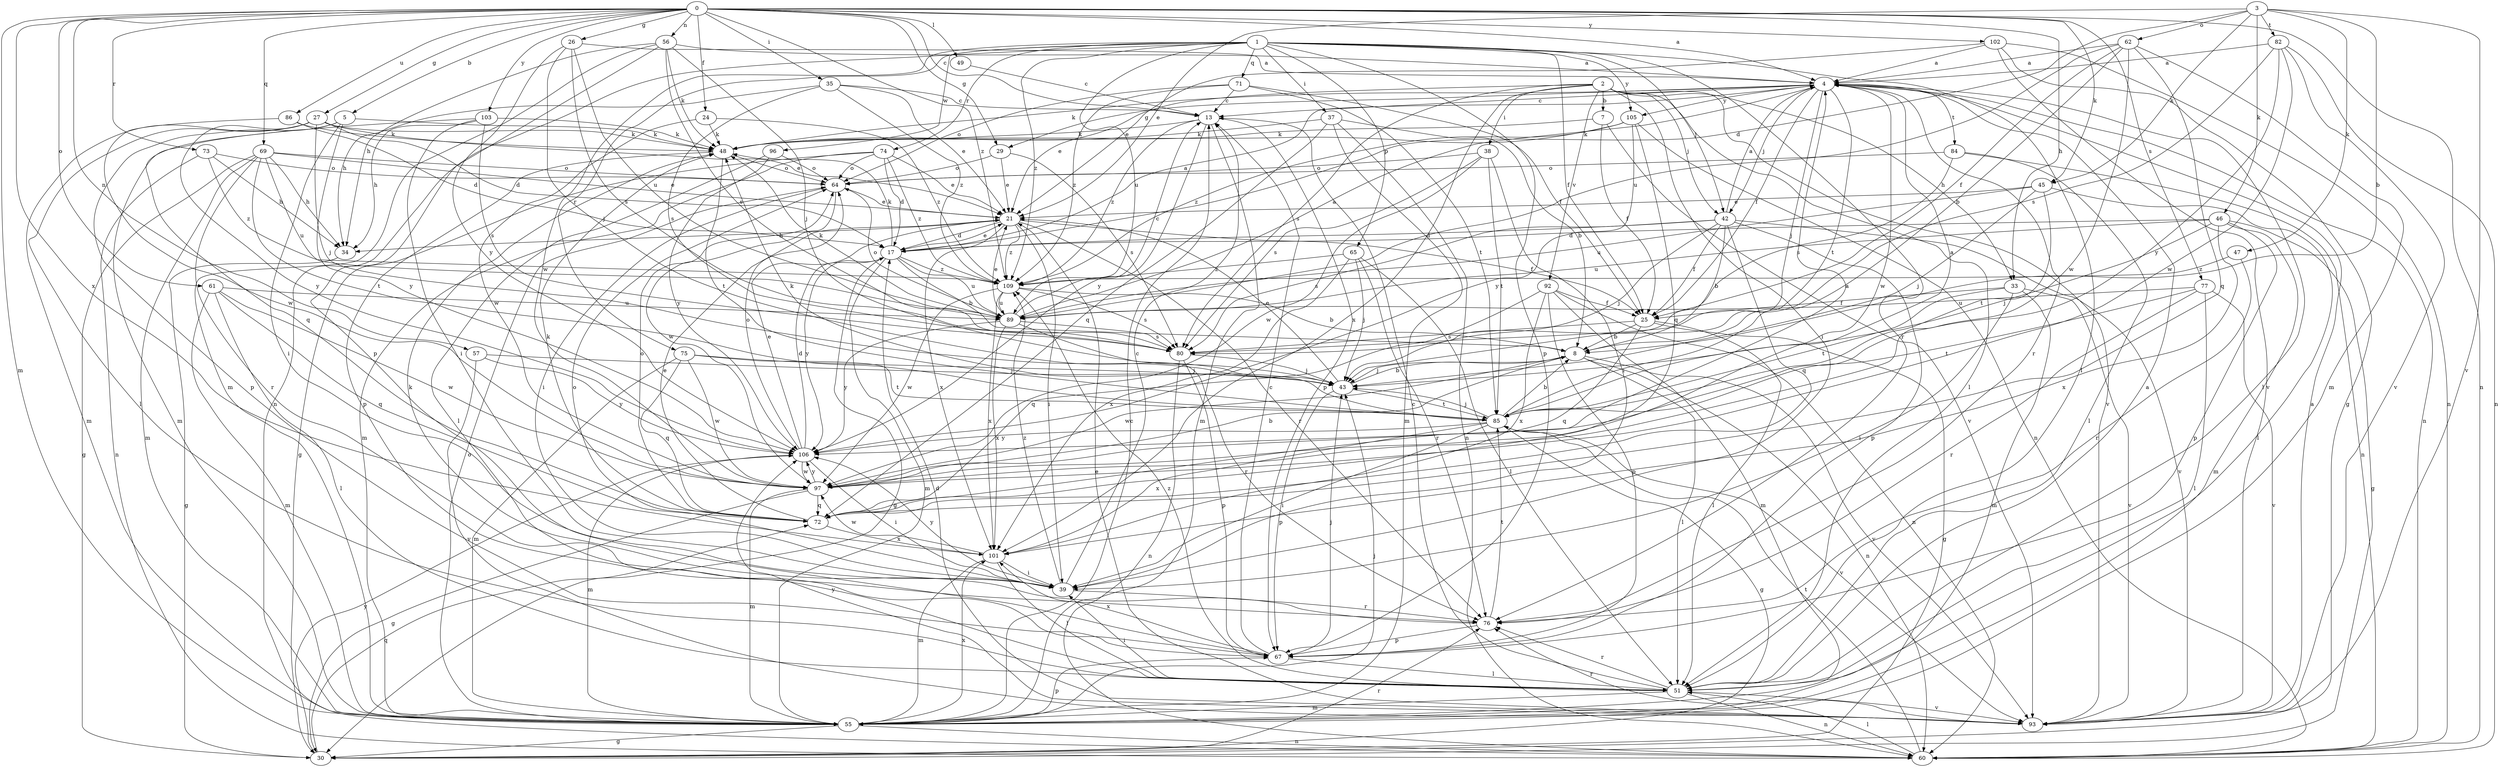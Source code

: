 strict digraph  {
0;
1;
2;
3;
4;
5;
7;
8;
13;
17;
21;
24;
25;
26;
27;
29;
30;
33;
34;
35;
37;
38;
39;
42;
43;
45;
46;
47;
48;
49;
51;
55;
56;
57;
60;
61;
62;
64;
65;
67;
69;
71;
72;
73;
74;
75;
76;
77;
80;
82;
84;
85;
86;
89;
92;
93;
96;
97;
101;
102;
103;
105;
106;
109;
0 -> 4  [label=a];
0 -> 5  [label=b];
0 -> 13  [label=c];
0 -> 24  [label=f];
0 -> 26  [label=g];
0 -> 27  [label=g];
0 -> 29  [label=g];
0 -> 33  [label=h];
0 -> 35  [label=i];
0 -> 45  [label=k];
0 -> 49  [label=l];
0 -> 55  [label=m];
0 -> 56  [label=n];
0 -> 57  [label=n];
0 -> 60  [label=n];
0 -> 61  [label=o];
0 -> 69  [label=q];
0 -> 73  [label=r];
0 -> 77  [label=s];
0 -> 86  [label=u];
0 -> 101  [label=x];
0 -> 102  [label=y];
0 -> 103  [label=y];
0 -> 109  [label=z];
1 -> 25  [label=f];
1 -> 37  [label=i];
1 -> 42  [label=j];
1 -> 51  [label=l];
1 -> 60  [label=n];
1 -> 65  [label=p];
1 -> 67  [label=p];
1 -> 71  [label=q];
1 -> 74  [label=r];
1 -> 75  [label=r];
1 -> 76  [label=r];
1 -> 89  [label=u];
1 -> 96  [label=w];
1 -> 97  [label=w];
1 -> 105  [label=y];
1 -> 109  [label=z];
2 -> 7  [label=b];
2 -> 21  [label=e];
2 -> 33  [label=h];
2 -> 38  [label=i];
2 -> 39  [label=i];
2 -> 42  [label=j];
2 -> 51  [label=l];
2 -> 80  [label=s];
2 -> 92  [label=v];
2 -> 93  [label=v];
2 -> 101  [label=x];
3 -> 8  [label=b];
3 -> 17  [label=d];
3 -> 21  [label=e];
3 -> 45  [label=k];
3 -> 46  [label=k];
3 -> 47  [label=k];
3 -> 62  [label=o];
3 -> 82  [label=t];
3 -> 93  [label=v];
4 -> 13  [label=c];
4 -> 25  [label=f];
4 -> 29  [label=g];
4 -> 42  [label=j];
4 -> 43  [label=j];
4 -> 48  [label=k];
4 -> 51  [label=l];
4 -> 60  [label=n];
4 -> 76  [label=r];
4 -> 84  [label=t];
4 -> 85  [label=t];
4 -> 97  [label=w];
4 -> 105  [label=y];
5 -> 39  [label=i];
5 -> 48  [label=k];
5 -> 67  [label=p];
5 -> 72  [label=q];
5 -> 106  [label=y];
7 -> 25  [label=f];
7 -> 48  [label=k];
7 -> 93  [label=v];
8 -> 43  [label=j];
8 -> 51  [label=l];
8 -> 60  [label=n];
8 -> 93  [label=v];
8 -> 97  [label=w];
13 -> 48  [label=k];
13 -> 55  [label=m];
13 -> 67  [label=p];
13 -> 106  [label=y];
13 -> 109  [label=z];
17 -> 4  [label=a];
17 -> 8  [label=b];
17 -> 21  [label=e];
17 -> 30  [label=g];
17 -> 48  [label=k];
17 -> 55  [label=m];
17 -> 89  [label=u];
17 -> 106  [label=y];
17 -> 109  [label=z];
21 -> 17  [label=d];
21 -> 25  [label=f];
21 -> 34  [label=h];
21 -> 39  [label=i];
21 -> 76  [label=r];
21 -> 101  [label=x];
21 -> 109  [label=z];
24 -> 48  [label=k];
24 -> 97  [label=w];
24 -> 109  [label=z];
25 -> 8  [label=b];
25 -> 30  [label=g];
25 -> 51  [label=l];
25 -> 72  [label=q];
25 -> 80  [label=s];
26 -> 4  [label=a];
26 -> 43  [label=j];
26 -> 80  [label=s];
26 -> 89  [label=u];
26 -> 106  [label=y];
27 -> 17  [label=d];
27 -> 21  [label=e];
27 -> 43  [label=j];
27 -> 48  [label=k];
27 -> 51  [label=l];
27 -> 55  [label=m];
27 -> 106  [label=y];
29 -> 21  [label=e];
29 -> 64  [label=o];
29 -> 80  [label=s];
30 -> 72  [label=q];
30 -> 76  [label=r];
30 -> 106  [label=y];
33 -> 25  [label=f];
33 -> 39  [label=i];
33 -> 55  [label=m];
33 -> 85  [label=t];
33 -> 93  [label=v];
34 -> 30  [label=g];
35 -> 13  [label=c];
35 -> 21  [label=e];
35 -> 34  [label=h];
35 -> 80  [label=s];
35 -> 109  [label=z];
37 -> 8  [label=b];
37 -> 48  [label=k];
37 -> 55  [label=m];
37 -> 60  [label=n];
37 -> 72  [label=q];
38 -> 39  [label=i];
38 -> 64  [label=o];
38 -> 80  [label=s];
38 -> 85  [label=t];
38 -> 97  [label=w];
39 -> 13  [label=c];
39 -> 64  [label=o];
39 -> 76  [label=r];
39 -> 106  [label=y];
39 -> 109  [label=z];
42 -> 4  [label=a];
42 -> 8  [label=b];
42 -> 17  [label=d];
42 -> 25  [label=f];
42 -> 43  [label=j];
42 -> 67  [label=p];
42 -> 72  [label=q];
42 -> 80  [label=s];
42 -> 93  [label=v];
43 -> 8  [label=b];
43 -> 21  [label=e];
43 -> 67  [label=p];
43 -> 85  [label=t];
45 -> 21  [label=e];
45 -> 43  [label=j];
45 -> 51  [label=l];
45 -> 85  [label=t];
45 -> 89  [label=u];
46 -> 17  [label=d];
46 -> 30  [label=g];
46 -> 43  [label=j];
46 -> 55  [label=m];
46 -> 67  [label=p];
46 -> 89  [label=u];
46 -> 101  [label=x];
47 -> 76  [label=r];
47 -> 109  [label=z];
48 -> 64  [label=o];
48 -> 67  [label=p];
48 -> 85  [label=t];
49 -> 13  [label=c];
51 -> 4  [label=a];
51 -> 13  [label=c];
51 -> 39  [label=i];
51 -> 55  [label=m];
51 -> 60  [label=n];
51 -> 76  [label=r];
51 -> 93  [label=v];
51 -> 109  [label=z];
55 -> 13  [label=c];
55 -> 30  [label=g];
55 -> 43  [label=j];
55 -> 60  [label=n];
55 -> 64  [label=o];
55 -> 67  [label=p];
55 -> 101  [label=x];
56 -> 4  [label=a];
56 -> 34  [label=h];
56 -> 43  [label=j];
56 -> 48  [label=k];
56 -> 55  [label=m];
56 -> 67  [label=p];
56 -> 80  [label=s];
57 -> 43  [label=j];
57 -> 93  [label=v];
57 -> 106  [label=y];
60 -> 51  [label=l];
60 -> 85  [label=t];
61 -> 51  [label=l];
61 -> 55  [label=m];
61 -> 72  [label=q];
61 -> 89  [label=u];
61 -> 97  [label=w];
62 -> 4  [label=a];
62 -> 8  [label=b];
62 -> 25  [label=f];
62 -> 55  [label=m];
62 -> 72  [label=q];
62 -> 89  [label=u];
62 -> 97  [label=w];
64 -> 21  [label=e];
64 -> 39  [label=i];
64 -> 97  [label=w];
65 -> 43  [label=j];
65 -> 51  [label=l];
65 -> 76  [label=r];
65 -> 101  [label=x];
65 -> 109  [label=z];
67 -> 13  [label=c];
67 -> 43  [label=j];
67 -> 51  [label=l];
67 -> 101  [label=x];
69 -> 21  [label=e];
69 -> 30  [label=g];
69 -> 34  [label=h];
69 -> 55  [label=m];
69 -> 64  [label=o];
69 -> 76  [label=r];
69 -> 85  [label=t];
69 -> 89  [label=u];
71 -> 13  [label=c];
71 -> 25  [label=f];
71 -> 64  [label=o];
71 -> 85  [label=t];
71 -> 109  [label=z];
72 -> 21  [label=e];
72 -> 48  [label=k];
72 -> 64  [label=o];
72 -> 101  [label=x];
73 -> 34  [label=h];
73 -> 60  [label=n];
73 -> 64  [label=o];
73 -> 109  [label=z];
74 -> 17  [label=d];
74 -> 21  [label=e];
74 -> 30  [label=g];
74 -> 55  [label=m];
74 -> 64  [label=o];
74 -> 109  [label=z];
75 -> 43  [label=j];
75 -> 55  [label=m];
75 -> 72  [label=q];
75 -> 85  [label=t];
75 -> 97  [label=w];
76 -> 48  [label=k];
76 -> 67  [label=p];
76 -> 85  [label=t];
77 -> 51  [label=l];
77 -> 76  [label=r];
77 -> 85  [label=t];
77 -> 89  [label=u];
77 -> 93  [label=v];
80 -> 43  [label=j];
80 -> 60  [label=n];
80 -> 67  [label=p];
82 -> 4  [label=a];
82 -> 60  [label=n];
82 -> 80  [label=s];
82 -> 93  [label=v];
82 -> 97  [label=w];
82 -> 106  [label=y];
84 -> 51  [label=l];
84 -> 60  [label=n];
84 -> 64  [label=o];
84 -> 80  [label=s];
85 -> 4  [label=a];
85 -> 8  [label=b];
85 -> 30  [label=g];
85 -> 39  [label=i];
85 -> 43  [label=j];
85 -> 48  [label=k];
85 -> 93  [label=v];
85 -> 101  [label=x];
85 -> 106  [label=y];
86 -> 17  [label=d];
86 -> 48  [label=k];
86 -> 97  [label=w];
89 -> 4  [label=a];
89 -> 13  [label=c];
89 -> 21  [label=e];
89 -> 48  [label=k];
89 -> 64  [label=o];
89 -> 76  [label=r];
89 -> 80  [label=s];
89 -> 101  [label=x];
89 -> 106  [label=y];
92 -> 25  [label=f];
92 -> 55  [label=m];
92 -> 60  [label=n];
92 -> 67  [label=p];
92 -> 72  [label=q];
92 -> 101  [label=x];
93 -> 4  [label=a];
93 -> 17  [label=d];
93 -> 21  [label=e];
93 -> 76  [label=r];
93 -> 106  [label=y];
96 -> 51  [label=l];
96 -> 64  [label=o];
96 -> 106  [label=y];
97 -> 4  [label=a];
97 -> 8  [label=b];
97 -> 30  [label=g];
97 -> 55  [label=m];
97 -> 72  [label=q];
97 -> 106  [label=y];
101 -> 39  [label=i];
101 -> 51  [label=l];
101 -> 55  [label=m];
101 -> 97  [label=w];
102 -> 4  [label=a];
102 -> 21  [label=e];
102 -> 30  [label=g];
102 -> 60  [label=n];
102 -> 93  [label=v];
103 -> 34  [label=h];
103 -> 39  [label=i];
103 -> 48  [label=k];
103 -> 55  [label=m];
103 -> 80  [label=s];
105 -> 48  [label=k];
105 -> 60  [label=n];
105 -> 72  [label=q];
105 -> 106  [label=y];
105 -> 109  [label=z];
106 -> 17  [label=d];
106 -> 21  [label=e];
106 -> 39  [label=i];
106 -> 55  [label=m];
106 -> 64  [label=o];
106 -> 97  [label=w];
109 -> 8  [label=b];
109 -> 80  [label=s];
109 -> 89  [label=u];
109 -> 97  [label=w];
109 -> 101  [label=x];
}
